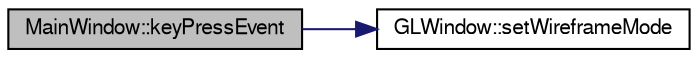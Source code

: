 digraph "MainWindow::keyPressEvent"
{
  edge [fontname="FreeSans",fontsize="10",labelfontname="FreeSans",labelfontsize="10"];
  node [fontname="FreeSans",fontsize="10",shape=record];
  rankdir="LR";
  Node1 [label="MainWindow::keyPressEvent",height=0.2,width=0.4,color="black", fillcolor="grey75", style="filled" fontcolor="black"];
  Node1 -> Node2 [color="midnightblue",fontsize="10",style="solid",fontname="FreeSans"];
  Node2 [label="GLWindow::setWireframeMode",height=0.2,width=0.4,color="black", fillcolor="white", style="filled",URL="$class_g_l_window.html#a23f9cf59c263b558ab3a3ed0a338086d",tooltip="Set the wireframe mode on. "];
}
